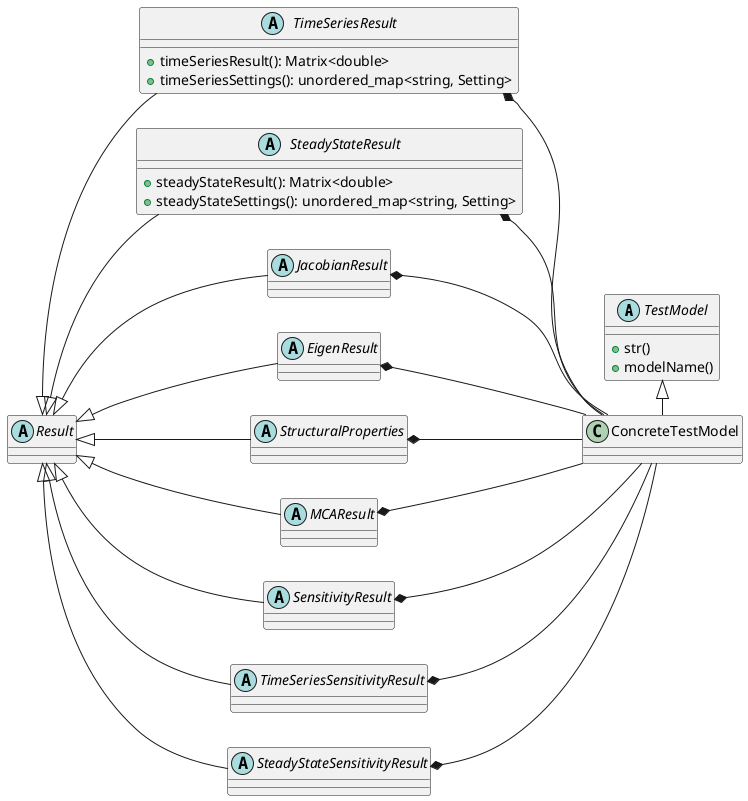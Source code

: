 @startuml
'https://plantuml.com/class-diagram
left to right direction

abstract class TestModel{
    + str()
    + modelName()
}
abstract class Result

class ConcreteTestModel

TestModel <|- ConcreteTestModel

abstract class TimeSeriesResult {
    + timeSeriesResult(): Matrix<double>
    + timeSeriesSettings(): unordered_map<string, Setting>
}
abstract class SteadyStateResult {
    + steadyStateResult(): Matrix<double>
    + steadyStateSettings(): unordered_map<string, Setting>
}
abstract class JacobianResult
abstract class EigenResult
abstract class StructuralProperties
abstract class MCAResult
abstract class SensitivityResult
abstract class TimeSeriesSensitivityResult
abstract class SteadyStateSensitivityResult

Result <|-- TimeSeriesResult
Result <|-- SteadyStateResult
Result <|-- JacobianResult
Result <|-- EigenResult
Result <|-- StructuralProperties
Result <|-- MCAResult
Result <|-- SensitivityResult
Result <|-- TimeSeriesSensitivityResult
Result <|-- SteadyStateSensitivityResult



TimeSeriesResult *-- ConcreteTestModel
SteadyStateResult *-- ConcreteTestModel
JacobianResult *-- ConcreteTestModel
EigenResult *-- ConcreteTestModel
StructuralProperties *-- ConcreteTestModel
MCAResult *-- ConcreteTestModel
SensitivityResult *-- ConcreteTestModel
TimeSeriesSensitivityResult *-- ConcreteTestModel
SteadyStateSensitivityResult *-- ConcreteTestModel

@enduml
